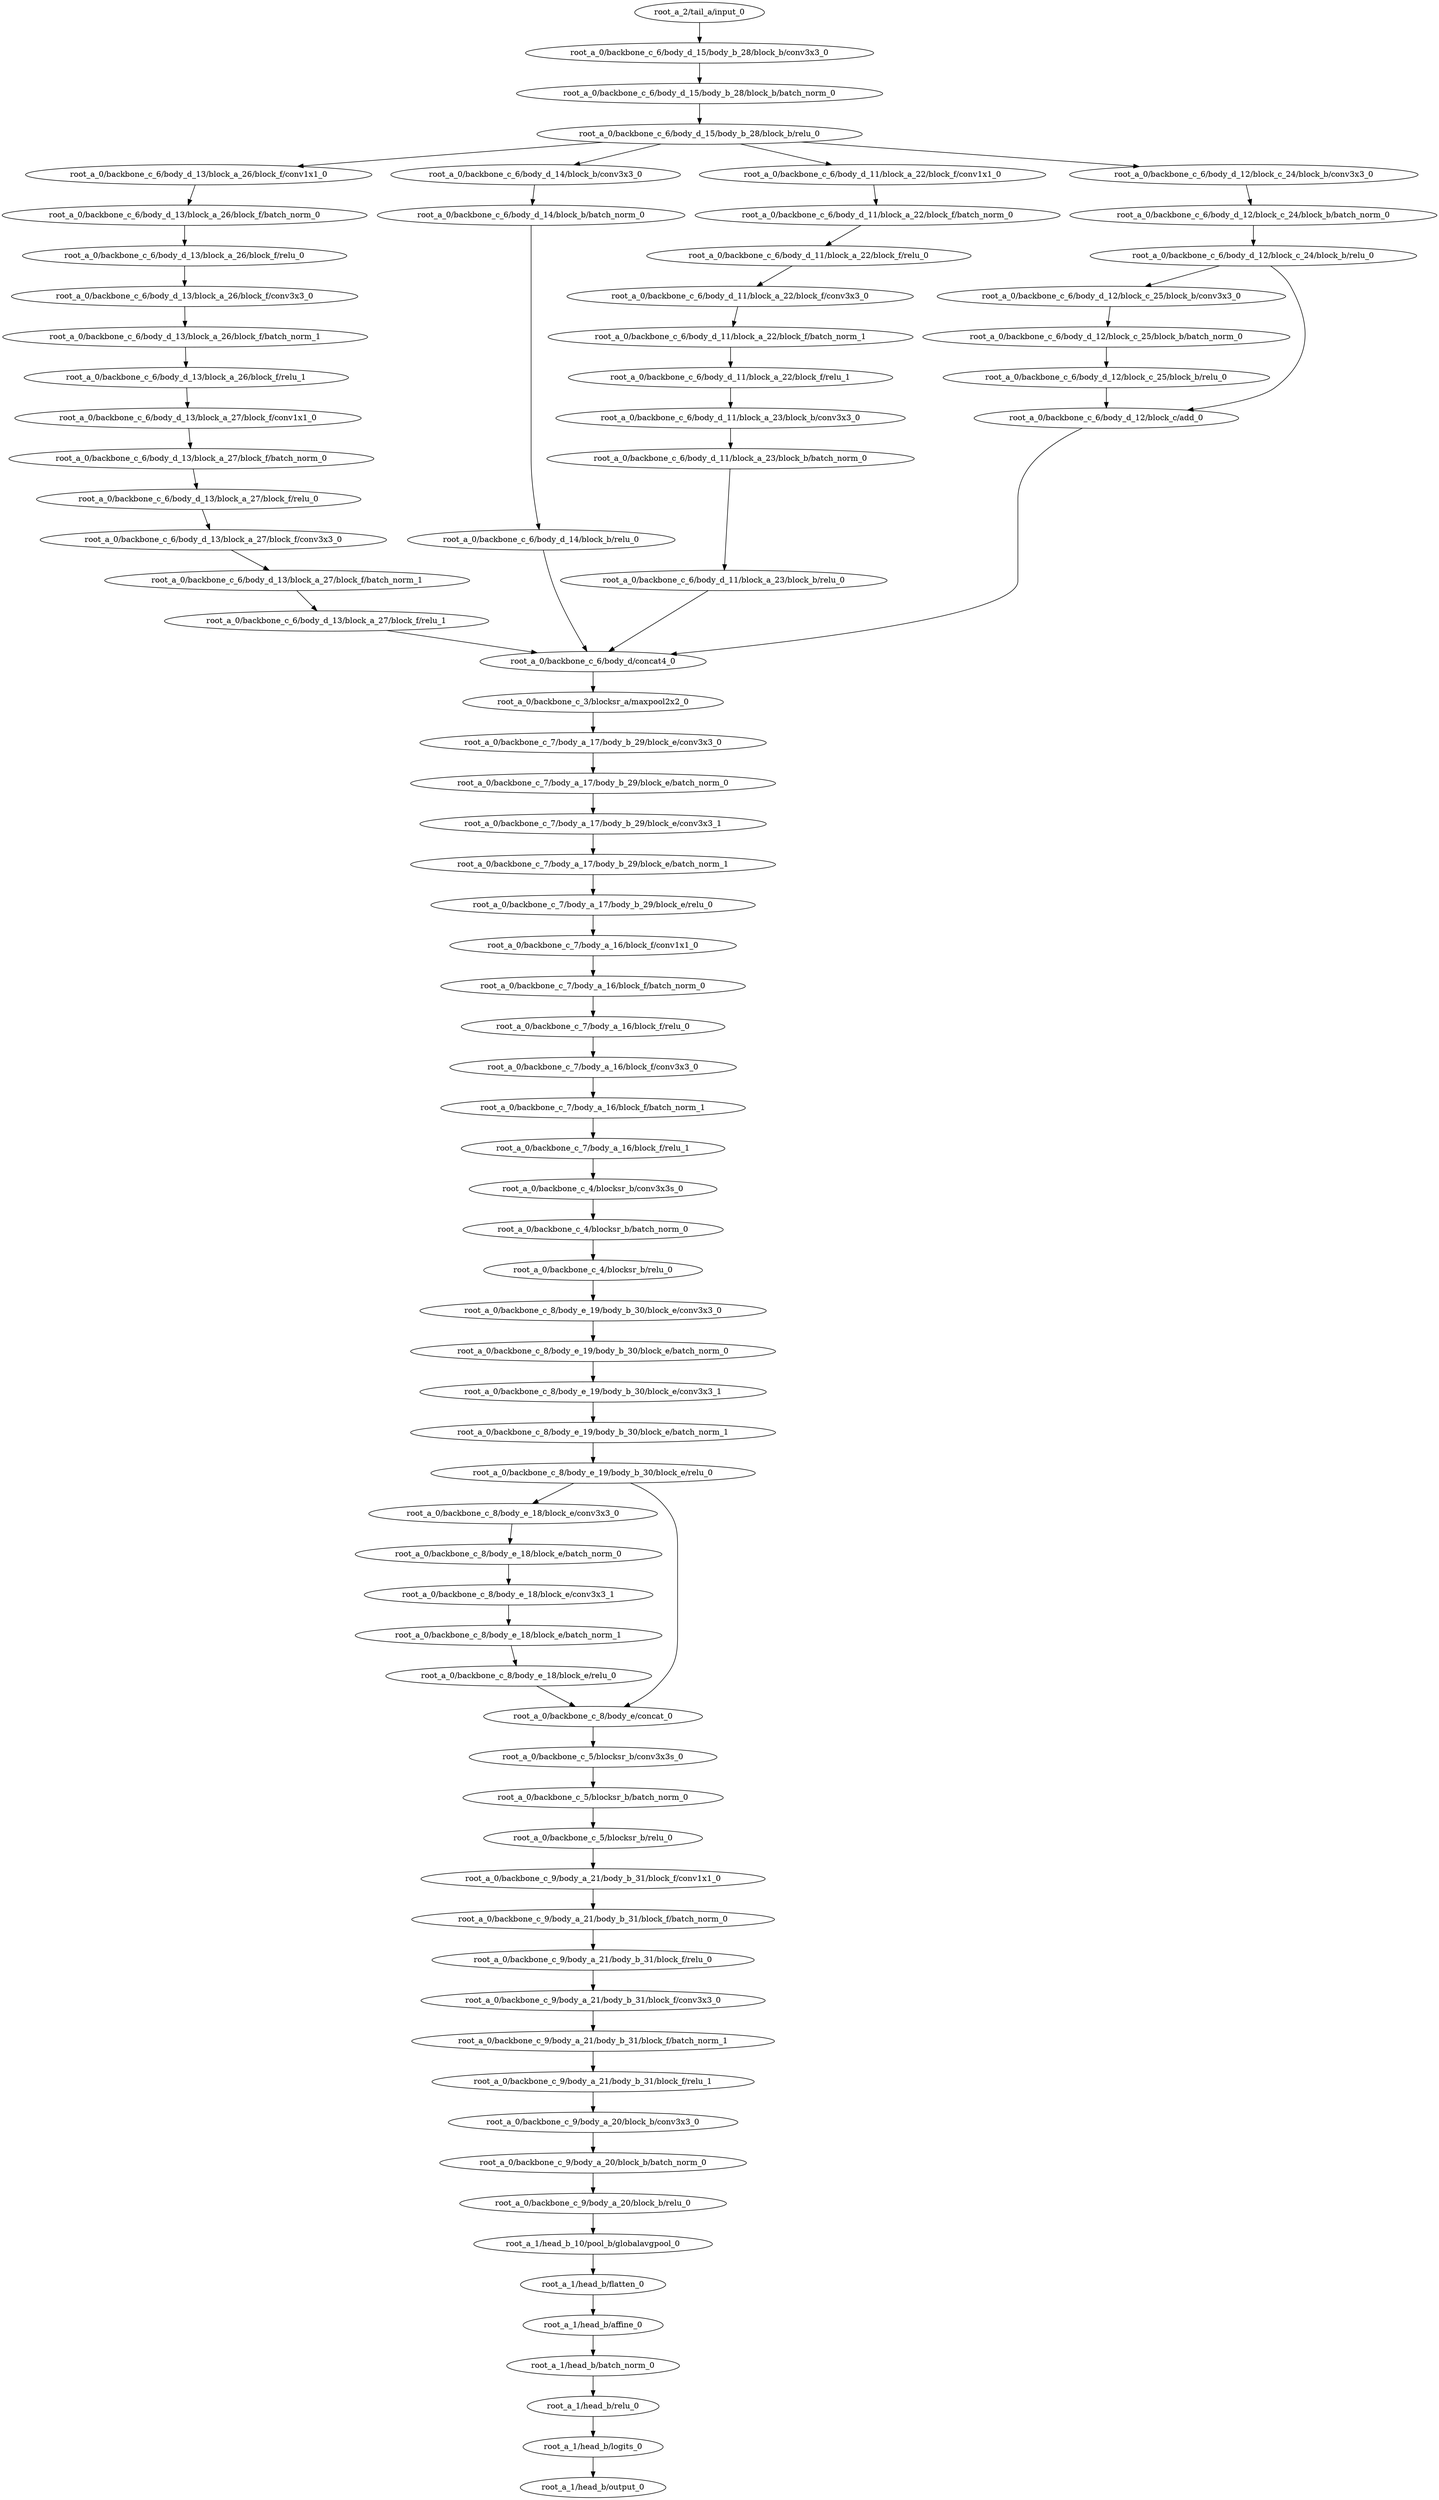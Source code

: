 digraph root_a {
	"root_a_2/tail_a/input_0"
	"root_a_0/backbone_c_6/body_d_15/body_b_28/block_b/conv3x3_0"
	"root_a_0/backbone_c_6/body_d_15/body_b_28/block_b/batch_norm_0"
	"root_a_0/backbone_c_6/body_d_15/body_b_28/block_b/relu_0"
	"root_a_0/backbone_c_6/body_d_13/block_a_26/block_f/conv1x1_0"
	"root_a_0/backbone_c_6/body_d_13/block_a_26/block_f/batch_norm_0"
	"root_a_0/backbone_c_6/body_d_13/block_a_26/block_f/relu_0"
	"root_a_0/backbone_c_6/body_d_13/block_a_26/block_f/conv3x3_0"
	"root_a_0/backbone_c_6/body_d_13/block_a_26/block_f/batch_norm_1"
	"root_a_0/backbone_c_6/body_d_13/block_a_26/block_f/relu_1"
	"root_a_0/backbone_c_6/body_d_13/block_a_27/block_f/conv1x1_0"
	"root_a_0/backbone_c_6/body_d_13/block_a_27/block_f/batch_norm_0"
	"root_a_0/backbone_c_6/body_d_13/block_a_27/block_f/relu_0"
	"root_a_0/backbone_c_6/body_d_13/block_a_27/block_f/conv3x3_0"
	"root_a_0/backbone_c_6/body_d_13/block_a_27/block_f/batch_norm_1"
	"root_a_0/backbone_c_6/body_d_13/block_a_27/block_f/relu_1"
	"root_a_0/backbone_c_6/body_d_14/block_b/conv3x3_0"
	"root_a_0/backbone_c_6/body_d_14/block_b/batch_norm_0"
	"root_a_0/backbone_c_6/body_d_14/block_b/relu_0"
	"root_a_0/backbone_c_6/body_d_11/block_a_22/block_f/conv1x1_0"
	"root_a_0/backbone_c_6/body_d_11/block_a_22/block_f/batch_norm_0"
	"root_a_0/backbone_c_6/body_d_11/block_a_22/block_f/relu_0"
	"root_a_0/backbone_c_6/body_d_11/block_a_22/block_f/conv3x3_0"
	"root_a_0/backbone_c_6/body_d_11/block_a_22/block_f/batch_norm_1"
	"root_a_0/backbone_c_6/body_d_11/block_a_22/block_f/relu_1"
	"root_a_0/backbone_c_6/body_d_11/block_a_23/block_b/conv3x3_0"
	"root_a_0/backbone_c_6/body_d_11/block_a_23/block_b/batch_norm_0"
	"root_a_0/backbone_c_6/body_d_11/block_a_23/block_b/relu_0"
	"root_a_0/backbone_c_6/body_d_12/block_c_24/block_b/conv3x3_0"
	"root_a_0/backbone_c_6/body_d_12/block_c_24/block_b/batch_norm_0"
	"root_a_0/backbone_c_6/body_d_12/block_c_24/block_b/relu_0"
	"root_a_0/backbone_c_6/body_d_12/block_c_25/block_b/conv3x3_0"
	"root_a_0/backbone_c_6/body_d_12/block_c_25/block_b/batch_norm_0"
	"root_a_0/backbone_c_6/body_d_12/block_c_25/block_b/relu_0"
	"root_a_0/backbone_c_6/body_d_12/block_c/add_0"
	"root_a_0/backbone_c_6/body_d/concat4_0"
	"root_a_0/backbone_c_3/blocksr_a/maxpool2x2_0"
	"root_a_0/backbone_c_7/body_a_17/body_b_29/block_e/conv3x3_0"
	"root_a_0/backbone_c_7/body_a_17/body_b_29/block_e/batch_norm_0"
	"root_a_0/backbone_c_7/body_a_17/body_b_29/block_e/conv3x3_1"
	"root_a_0/backbone_c_7/body_a_17/body_b_29/block_e/batch_norm_1"
	"root_a_0/backbone_c_7/body_a_17/body_b_29/block_e/relu_0"
	"root_a_0/backbone_c_7/body_a_16/block_f/conv1x1_0"
	"root_a_0/backbone_c_7/body_a_16/block_f/batch_norm_0"
	"root_a_0/backbone_c_7/body_a_16/block_f/relu_0"
	"root_a_0/backbone_c_7/body_a_16/block_f/conv3x3_0"
	"root_a_0/backbone_c_7/body_a_16/block_f/batch_norm_1"
	"root_a_0/backbone_c_7/body_a_16/block_f/relu_1"
	"root_a_0/backbone_c_4/blocksr_b/conv3x3s_0"
	"root_a_0/backbone_c_4/blocksr_b/batch_norm_0"
	"root_a_0/backbone_c_4/blocksr_b/relu_0"
	"root_a_0/backbone_c_8/body_e_19/body_b_30/block_e/conv3x3_0"
	"root_a_0/backbone_c_8/body_e_19/body_b_30/block_e/batch_norm_0"
	"root_a_0/backbone_c_8/body_e_19/body_b_30/block_e/conv3x3_1"
	"root_a_0/backbone_c_8/body_e_19/body_b_30/block_e/batch_norm_1"
	"root_a_0/backbone_c_8/body_e_19/body_b_30/block_e/relu_0"
	"root_a_0/backbone_c_8/body_e_18/block_e/conv3x3_0"
	"root_a_0/backbone_c_8/body_e_18/block_e/batch_norm_0"
	"root_a_0/backbone_c_8/body_e_18/block_e/conv3x3_1"
	"root_a_0/backbone_c_8/body_e_18/block_e/batch_norm_1"
	"root_a_0/backbone_c_8/body_e_18/block_e/relu_0"
	"root_a_0/backbone_c_8/body_e/concat_0"
	"root_a_0/backbone_c_5/blocksr_b/conv3x3s_0"
	"root_a_0/backbone_c_5/blocksr_b/batch_norm_0"
	"root_a_0/backbone_c_5/blocksr_b/relu_0"
	"root_a_0/backbone_c_9/body_a_21/body_b_31/block_f/conv1x1_0"
	"root_a_0/backbone_c_9/body_a_21/body_b_31/block_f/batch_norm_0"
	"root_a_0/backbone_c_9/body_a_21/body_b_31/block_f/relu_0"
	"root_a_0/backbone_c_9/body_a_21/body_b_31/block_f/conv3x3_0"
	"root_a_0/backbone_c_9/body_a_21/body_b_31/block_f/batch_norm_1"
	"root_a_0/backbone_c_9/body_a_21/body_b_31/block_f/relu_1"
	"root_a_0/backbone_c_9/body_a_20/block_b/conv3x3_0"
	"root_a_0/backbone_c_9/body_a_20/block_b/batch_norm_0"
	"root_a_0/backbone_c_9/body_a_20/block_b/relu_0"
	"root_a_1/head_b_10/pool_b/globalavgpool_0"
	"root_a_1/head_b/flatten_0"
	"root_a_1/head_b/affine_0"
	"root_a_1/head_b/batch_norm_0"
	"root_a_1/head_b/relu_0"
	"root_a_1/head_b/logits_0"
	"root_a_1/head_b/output_0"

	"root_a_2/tail_a/input_0" -> "root_a_0/backbone_c_6/body_d_15/body_b_28/block_b/conv3x3_0"
	"root_a_0/backbone_c_6/body_d_15/body_b_28/block_b/conv3x3_0" -> "root_a_0/backbone_c_6/body_d_15/body_b_28/block_b/batch_norm_0"
	"root_a_0/backbone_c_6/body_d_15/body_b_28/block_b/batch_norm_0" -> "root_a_0/backbone_c_6/body_d_15/body_b_28/block_b/relu_0"
	"root_a_0/backbone_c_6/body_d_15/body_b_28/block_b/relu_0" -> "root_a_0/backbone_c_6/body_d_13/block_a_26/block_f/conv1x1_0"
	"root_a_0/backbone_c_6/body_d_13/block_a_26/block_f/conv1x1_0" -> "root_a_0/backbone_c_6/body_d_13/block_a_26/block_f/batch_norm_0"
	"root_a_0/backbone_c_6/body_d_13/block_a_26/block_f/batch_norm_0" -> "root_a_0/backbone_c_6/body_d_13/block_a_26/block_f/relu_0"
	"root_a_0/backbone_c_6/body_d_13/block_a_26/block_f/relu_0" -> "root_a_0/backbone_c_6/body_d_13/block_a_26/block_f/conv3x3_0"
	"root_a_0/backbone_c_6/body_d_13/block_a_26/block_f/conv3x3_0" -> "root_a_0/backbone_c_6/body_d_13/block_a_26/block_f/batch_norm_1"
	"root_a_0/backbone_c_6/body_d_13/block_a_26/block_f/batch_norm_1" -> "root_a_0/backbone_c_6/body_d_13/block_a_26/block_f/relu_1"
	"root_a_0/backbone_c_6/body_d_13/block_a_26/block_f/relu_1" -> "root_a_0/backbone_c_6/body_d_13/block_a_27/block_f/conv1x1_0"
	"root_a_0/backbone_c_6/body_d_13/block_a_27/block_f/conv1x1_0" -> "root_a_0/backbone_c_6/body_d_13/block_a_27/block_f/batch_norm_0"
	"root_a_0/backbone_c_6/body_d_13/block_a_27/block_f/batch_norm_0" -> "root_a_0/backbone_c_6/body_d_13/block_a_27/block_f/relu_0"
	"root_a_0/backbone_c_6/body_d_13/block_a_27/block_f/relu_0" -> "root_a_0/backbone_c_6/body_d_13/block_a_27/block_f/conv3x3_0"
	"root_a_0/backbone_c_6/body_d_13/block_a_27/block_f/conv3x3_0" -> "root_a_0/backbone_c_6/body_d_13/block_a_27/block_f/batch_norm_1"
	"root_a_0/backbone_c_6/body_d_13/block_a_27/block_f/batch_norm_1" -> "root_a_0/backbone_c_6/body_d_13/block_a_27/block_f/relu_1"
	"root_a_0/backbone_c_6/body_d_15/body_b_28/block_b/relu_0" -> "root_a_0/backbone_c_6/body_d_14/block_b/conv3x3_0"
	"root_a_0/backbone_c_6/body_d_14/block_b/conv3x3_0" -> "root_a_0/backbone_c_6/body_d_14/block_b/batch_norm_0"
	"root_a_0/backbone_c_6/body_d_14/block_b/batch_norm_0" -> "root_a_0/backbone_c_6/body_d_14/block_b/relu_0"
	"root_a_0/backbone_c_6/body_d_15/body_b_28/block_b/relu_0" -> "root_a_0/backbone_c_6/body_d_11/block_a_22/block_f/conv1x1_0"
	"root_a_0/backbone_c_6/body_d_11/block_a_22/block_f/conv1x1_0" -> "root_a_0/backbone_c_6/body_d_11/block_a_22/block_f/batch_norm_0"
	"root_a_0/backbone_c_6/body_d_11/block_a_22/block_f/batch_norm_0" -> "root_a_0/backbone_c_6/body_d_11/block_a_22/block_f/relu_0"
	"root_a_0/backbone_c_6/body_d_11/block_a_22/block_f/relu_0" -> "root_a_0/backbone_c_6/body_d_11/block_a_22/block_f/conv3x3_0"
	"root_a_0/backbone_c_6/body_d_11/block_a_22/block_f/conv3x3_0" -> "root_a_0/backbone_c_6/body_d_11/block_a_22/block_f/batch_norm_1"
	"root_a_0/backbone_c_6/body_d_11/block_a_22/block_f/batch_norm_1" -> "root_a_0/backbone_c_6/body_d_11/block_a_22/block_f/relu_1"
	"root_a_0/backbone_c_6/body_d_11/block_a_22/block_f/relu_1" -> "root_a_0/backbone_c_6/body_d_11/block_a_23/block_b/conv3x3_0"
	"root_a_0/backbone_c_6/body_d_11/block_a_23/block_b/conv3x3_0" -> "root_a_0/backbone_c_6/body_d_11/block_a_23/block_b/batch_norm_0"
	"root_a_0/backbone_c_6/body_d_11/block_a_23/block_b/batch_norm_0" -> "root_a_0/backbone_c_6/body_d_11/block_a_23/block_b/relu_0"
	"root_a_0/backbone_c_6/body_d_15/body_b_28/block_b/relu_0" -> "root_a_0/backbone_c_6/body_d_12/block_c_24/block_b/conv3x3_0"
	"root_a_0/backbone_c_6/body_d_12/block_c_24/block_b/conv3x3_0" -> "root_a_0/backbone_c_6/body_d_12/block_c_24/block_b/batch_norm_0"
	"root_a_0/backbone_c_6/body_d_12/block_c_24/block_b/batch_norm_0" -> "root_a_0/backbone_c_6/body_d_12/block_c_24/block_b/relu_0"
	"root_a_0/backbone_c_6/body_d_12/block_c_24/block_b/relu_0" -> "root_a_0/backbone_c_6/body_d_12/block_c_25/block_b/conv3x3_0"
	"root_a_0/backbone_c_6/body_d_12/block_c_25/block_b/conv3x3_0" -> "root_a_0/backbone_c_6/body_d_12/block_c_25/block_b/batch_norm_0"
	"root_a_0/backbone_c_6/body_d_12/block_c_25/block_b/batch_norm_0" -> "root_a_0/backbone_c_6/body_d_12/block_c_25/block_b/relu_0"
	"root_a_0/backbone_c_6/body_d_12/block_c_25/block_b/relu_0" -> "root_a_0/backbone_c_6/body_d_12/block_c/add_0"
	"root_a_0/backbone_c_6/body_d_12/block_c_24/block_b/relu_0" -> "root_a_0/backbone_c_6/body_d_12/block_c/add_0"
	"root_a_0/backbone_c_6/body_d_13/block_a_27/block_f/relu_1" -> "root_a_0/backbone_c_6/body_d/concat4_0"
	"root_a_0/backbone_c_6/body_d_14/block_b/relu_0" -> "root_a_0/backbone_c_6/body_d/concat4_0"
	"root_a_0/backbone_c_6/body_d_11/block_a_23/block_b/relu_0" -> "root_a_0/backbone_c_6/body_d/concat4_0"
	"root_a_0/backbone_c_6/body_d_12/block_c/add_0" -> "root_a_0/backbone_c_6/body_d/concat4_0"
	"root_a_0/backbone_c_6/body_d/concat4_0" -> "root_a_0/backbone_c_3/blocksr_a/maxpool2x2_0"
	"root_a_0/backbone_c_3/blocksr_a/maxpool2x2_0" -> "root_a_0/backbone_c_7/body_a_17/body_b_29/block_e/conv3x3_0"
	"root_a_0/backbone_c_7/body_a_17/body_b_29/block_e/conv3x3_0" -> "root_a_0/backbone_c_7/body_a_17/body_b_29/block_e/batch_norm_0"
	"root_a_0/backbone_c_7/body_a_17/body_b_29/block_e/batch_norm_0" -> "root_a_0/backbone_c_7/body_a_17/body_b_29/block_e/conv3x3_1"
	"root_a_0/backbone_c_7/body_a_17/body_b_29/block_e/conv3x3_1" -> "root_a_0/backbone_c_7/body_a_17/body_b_29/block_e/batch_norm_1"
	"root_a_0/backbone_c_7/body_a_17/body_b_29/block_e/batch_norm_1" -> "root_a_0/backbone_c_7/body_a_17/body_b_29/block_e/relu_0"
	"root_a_0/backbone_c_7/body_a_17/body_b_29/block_e/relu_0" -> "root_a_0/backbone_c_7/body_a_16/block_f/conv1x1_0"
	"root_a_0/backbone_c_7/body_a_16/block_f/conv1x1_0" -> "root_a_0/backbone_c_7/body_a_16/block_f/batch_norm_0"
	"root_a_0/backbone_c_7/body_a_16/block_f/batch_norm_0" -> "root_a_0/backbone_c_7/body_a_16/block_f/relu_0"
	"root_a_0/backbone_c_7/body_a_16/block_f/relu_0" -> "root_a_0/backbone_c_7/body_a_16/block_f/conv3x3_0"
	"root_a_0/backbone_c_7/body_a_16/block_f/conv3x3_0" -> "root_a_0/backbone_c_7/body_a_16/block_f/batch_norm_1"
	"root_a_0/backbone_c_7/body_a_16/block_f/batch_norm_1" -> "root_a_0/backbone_c_7/body_a_16/block_f/relu_1"
	"root_a_0/backbone_c_7/body_a_16/block_f/relu_1" -> "root_a_0/backbone_c_4/blocksr_b/conv3x3s_0"
	"root_a_0/backbone_c_4/blocksr_b/conv3x3s_0" -> "root_a_0/backbone_c_4/blocksr_b/batch_norm_0"
	"root_a_0/backbone_c_4/blocksr_b/batch_norm_0" -> "root_a_0/backbone_c_4/blocksr_b/relu_0"
	"root_a_0/backbone_c_4/blocksr_b/relu_0" -> "root_a_0/backbone_c_8/body_e_19/body_b_30/block_e/conv3x3_0"
	"root_a_0/backbone_c_8/body_e_19/body_b_30/block_e/conv3x3_0" -> "root_a_0/backbone_c_8/body_e_19/body_b_30/block_e/batch_norm_0"
	"root_a_0/backbone_c_8/body_e_19/body_b_30/block_e/batch_norm_0" -> "root_a_0/backbone_c_8/body_e_19/body_b_30/block_e/conv3x3_1"
	"root_a_0/backbone_c_8/body_e_19/body_b_30/block_e/conv3x3_1" -> "root_a_0/backbone_c_8/body_e_19/body_b_30/block_e/batch_norm_1"
	"root_a_0/backbone_c_8/body_e_19/body_b_30/block_e/batch_norm_1" -> "root_a_0/backbone_c_8/body_e_19/body_b_30/block_e/relu_0"
	"root_a_0/backbone_c_8/body_e_19/body_b_30/block_e/relu_0" -> "root_a_0/backbone_c_8/body_e_18/block_e/conv3x3_0"
	"root_a_0/backbone_c_8/body_e_18/block_e/conv3x3_0" -> "root_a_0/backbone_c_8/body_e_18/block_e/batch_norm_0"
	"root_a_0/backbone_c_8/body_e_18/block_e/batch_norm_0" -> "root_a_0/backbone_c_8/body_e_18/block_e/conv3x3_1"
	"root_a_0/backbone_c_8/body_e_18/block_e/conv3x3_1" -> "root_a_0/backbone_c_8/body_e_18/block_e/batch_norm_1"
	"root_a_0/backbone_c_8/body_e_18/block_e/batch_norm_1" -> "root_a_0/backbone_c_8/body_e_18/block_e/relu_0"
	"root_a_0/backbone_c_8/body_e_19/body_b_30/block_e/relu_0" -> "root_a_0/backbone_c_8/body_e/concat_0"
	"root_a_0/backbone_c_8/body_e_18/block_e/relu_0" -> "root_a_0/backbone_c_8/body_e/concat_0"
	"root_a_0/backbone_c_8/body_e/concat_0" -> "root_a_0/backbone_c_5/blocksr_b/conv3x3s_0"
	"root_a_0/backbone_c_5/blocksr_b/conv3x3s_0" -> "root_a_0/backbone_c_5/blocksr_b/batch_norm_0"
	"root_a_0/backbone_c_5/blocksr_b/batch_norm_0" -> "root_a_0/backbone_c_5/blocksr_b/relu_0"
	"root_a_0/backbone_c_5/blocksr_b/relu_0" -> "root_a_0/backbone_c_9/body_a_21/body_b_31/block_f/conv1x1_0"
	"root_a_0/backbone_c_9/body_a_21/body_b_31/block_f/conv1x1_0" -> "root_a_0/backbone_c_9/body_a_21/body_b_31/block_f/batch_norm_0"
	"root_a_0/backbone_c_9/body_a_21/body_b_31/block_f/batch_norm_0" -> "root_a_0/backbone_c_9/body_a_21/body_b_31/block_f/relu_0"
	"root_a_0/backbone_c_9/body_a_21/body_b_31/block_f/relu_0" -> "root_a_0/backbone_c_9/body_a_21/body_b_31/block_f/conv3x3_0"
	"root_a_0/backbone_c_9/body_a_21/body_b_31/block_f/conv3x3_0" -> "root_a_0/backbone_c_9/body_a_21/body_b_31/block_f/batch_norm_1"
	"root_a_0/backbone_c_9/body_a_21/body_b_31/block_f/batch_norm_1" -> "root_a_0/backbone_c_9/body_a_21/body_b_31/block_f/relu_1"
	"root_a_0/backbone_c_9/body_a_21/body_b_31/block_f/relu_1" -> "root_a_0/backbone_c_9/body_a_20/block_b/conv3x3_0"
	"root_a_0/backbone_c_9/body_a_20/block_b/conv3x3_0" -> "root_a_0/backbone_c_9/body_a_20/block_b/batch_norm_0"
	"root_a_0/backbone_c_9/body_a_20/block_b/batch_norm_0" -> "root_a_0/backbone_c_9/body_a_20/block_b/relu_0"
	"root_a_0/backbone_c_9/body_a_20/block_b/relu_0" -> "root_a_1/head_b_10/pool_b/globalavgpool_0"
	"root_a_1/head_b_10/pool_b/globalavgpool_0" -> "root_a_1/head_b/flatten_0"
	"root_a_1/head_b/flatten_0" -> "root_a_1/head_b/affine_0"
	"root_a_1/head_b/affine_0" -> "root_a_1/head_b/batch_norm_0"
	"root_a_1/head_b/batch_norm_0" -> "root_a_1/head_b/relu_0"
	"root_a_1/head_b/relu_0" -> "root_a_1/head_b/logits_0"
	"root_a_1/head_b/logits_0" -> "root_a_1/head_b/output_0"

}